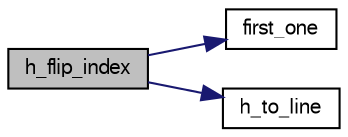 digraph "h_flip_index"
{
 // LATEX_PDF_SIZE
  bgcolor="transparent";
  edge [fontname="FreeSans",fontsize="10",labelfontname="FreeSans",labelfontsize="10"];
  node [fontname="FreeSans",fontsize="10",shape=record];
  rankdir="LR";
  Node1 [label="h_flip_index",height=0.2,width=0.4,color="black", fillcolor="grey75", style="filled", fontcolor="black",tooltip=" "];
  Node1 -> Node2 [color="midnightblue",fontsize="10",style="solid",fontname="FreeSans"];
  Node2 [label="first_one",height=0.2,width=0.4,color="black",URL="$generate__count__flip_8c.html#a04572fb0ed3f98f9472e3e5041571c73",tooltip=" "];
  Node1 -> Node3 [color="midnightblue",fontsize="10",style="solid",fontname="FreeSans"];
  Node3 [label="h_to_line",height=0.2,width=0.4,color="black",URL="$generate__count__flip_8c.html#af3bb3c8afb2ad5ef361c44eb06745e02",tooltip=" "];
}
